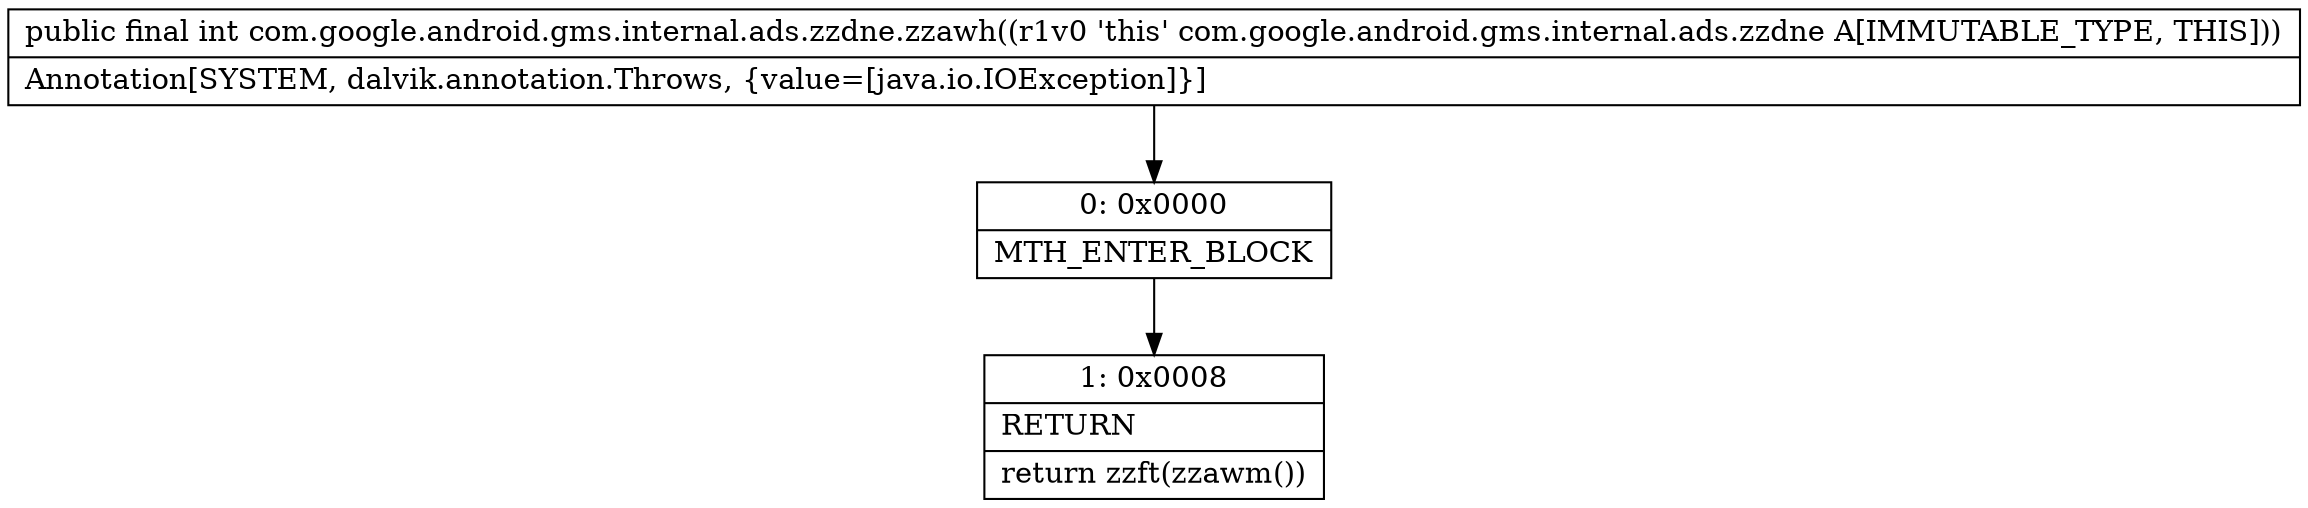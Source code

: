 digraph "CFG forcom.google.android.gms.internal.ads.zzdne.zzawh()I" {
Node_0 [shape=record,label="{0\:\ 0x0000|MTH_ENTER_BLOCK\l}"];
Node_1 [shape=record,label="{1\:\ 0x0008|RETURN\l|return zzft(zzawm())\l}"];
MethodNode[shape=record,label="{public final int com.google.android.gms.internal.ads.zzdne.zzawh((r1v0 'this' com.google.android.gms.internal.ads.zzdne A[IMMUTABLE_TYPE, THIS]))  | Annotation[SYSTEM, dalvik.annotation.Throws, \{value=[java.io.IOException]\}]\l}"];
MethodNode -> Node_0;
Node_0 -> Node_1;
}

